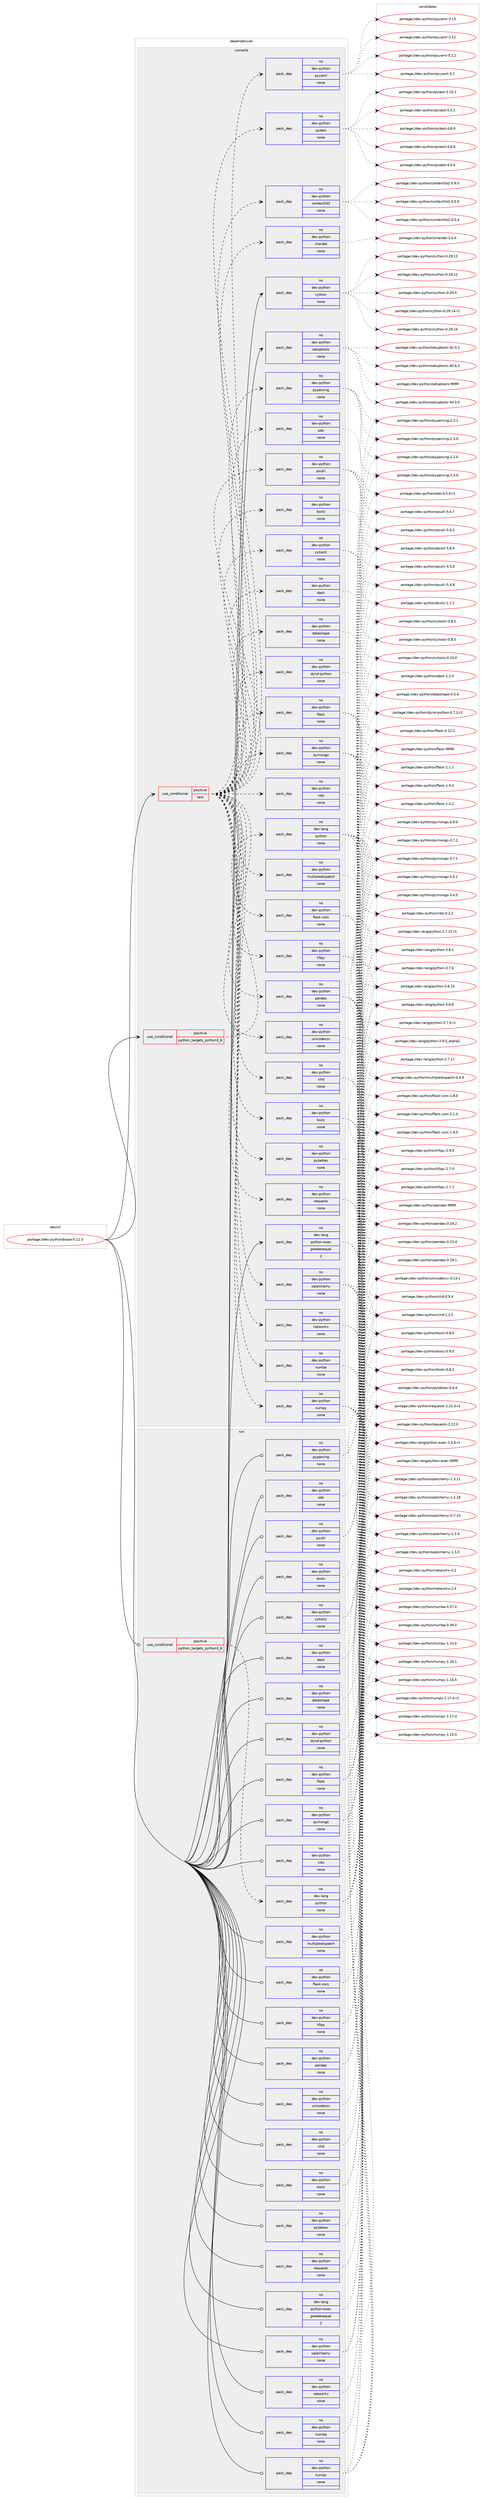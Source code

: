 digraph prolog {

# *************
# Graph options
# *************

newrank=true;
concentrate=true;
compound=true;
graph [rankdir=LR,fontname=Helvetica,fontsize=10,ranksep=1.5];#, ranksep=2.5, nodesep=0.2];
edge  [arrowhead=vee];
node  [fontname=Helvetica,fontsize=10];

# **********
# The ebuild
# **********

subgraph cluster_leftcol {
color=gray;
rank=same;
label=<<i>ebuild</i>>;
id [label="portage://dev-python/blaze-0.11.3", color=red, width=4, href="../dev-python/blaze-0.11.3.svg"];
}

# ****************
# The dependencies
# ****************

subgraph cluster_midcol {
color=gray;
label=<<i>dependencies</i>>;
subgraph cluster_compile {
fillcolor="#eeeeee";
style=filled;
label=<<i>compile</i>>;
subgraph cond118372 {
dependency469262 [label=<<TABLE BORDER="0" CELLBORDER="1" CELLSPACING="0" CELLPADDING="4"><TR><TD ROWSPAN="3" CELLPADDING="10">use_conditional</TD></TR><TR><TD>positive</TD></TR><TR><TD>python_targets_python3_6</TD></TR></TABLE>>, shape=none, color=red];
subgraph pack345878 {
dependency469263 [label=<<TABLE BORDER="0" CELLBORDER="1" CELLSPACING="0" CELLPADDING="4" WIDTH="220"><TR><TD ROWSPAN="6" CELLPADDING="30">pack_dep</TD></TR><TR><TD WIDTH="110">no</TD></TR><TR><TD>dev-lang</TD></TR><TR><TD>python</TD></TR><TR><TD>none</TD></TR><TR><TD></TD></TR></TABLE>>, shape=none, color=blue];
}
dependency469262:e -> dependency469263:w [weight=20,style="dashed",arrowhead="vee"];
}
id:e -> dependency469262:w [weight=20,style="solid",arrowhead="vee"];
subgraph cond118373 {
dependency469264 [label=<<TABLE BORDER="0" CELLBORDER="1" CELLSPACING="0" CELLPADDING="4"><TR><TD ROWSPAN="3" CELLPADDING="10">use_conditional</TD></TR><TR><TD>positive</TD></TR><TR><TD>test</TD></TR></TABLE>>, shape=none, color=red];
subgraph pack345879 {
dependency469265 [label=<<TABLE BORDER="0" CELLBORDER="1" CELLSPACING="0" CELLPADDING="4" WIDTH="220"><TR><TD ROWSPAN="6" CELLPADDING="30">pack_dep</TD></TR><TR><TD WIDTH="110">no</TD></TR><TR><TD>dev-python</TD></TR><TR><TD>bcolz</TD></TR><TR><TD>none</TD></TR><TR><TD></TD></TR></TABLE>>, shape=none, color=blue];
}
dependency469264:e -> dependency469265:w [weight=20,style="dashed",arrowhead="vee"];
subgraph pack345880 {
dependency469266 [label=<<TABLE BORDER="0" CELLBORDER="1" CELLSPACING="0" CELLPADDING="4" WIDTH="220"><TR><TD ROWSPAN="6" CELLPADDING="30">pack_dep</TD></TR><TR><TD WIDTH="110">no</TD></TR><TR><TD>dev-python</TD></TR><TR><TD>cytoolz</TD></TR><TR><TD>none</TD></TR><TR><TD></TD></TR></TABLE>>, shape=none, color=blue];
}
dependency469264:e -> dependency469266:w [weight=20,style="dashed",arrowhead="vee"];
subgraph pack345881 {
dependency469267 [label=<<TABLE BORDER="0" CELLBORDER="1" CELLSPACING="0" CELLPADDING="4" WIDTH="220"><TR><TD ROWSPAN="6" CELLPADDING="30">pack_dep</TD></TR><TR><TD WIDTH="110">no</TD></TR><TR><TD>dev-python</TD></TR><TR><TD>dask</TD></TR><TR><TD>none</TD></TR><TR><TD></TD></TR></TABLE>>, shape=none, color=blue];
}
dependency469264:e -> dependency469267:w [weight=20,style="dashed",arrowhead="vee"];
subgraph pack345882 {
dependency469268 [label=<<TABLE BORDER="0" CELLBORDER="1" CELLSPACING="0" CELLPADDING="4" WIDTH="220"><TR><TD ROWSPAN="6" CELLPADDING="30">pack_dep</TD></TR><TR><TD WIDTH="110">no</TD></TR><TR><TD>dev-python</TD></TR><TR><TD>datashape</TD></TR><TR><TD>none</TD></TR><TR><TD></TD></TR></TABLE>>, shape=none, color=blue];
}
dependency469264:e -> dependency469268:w [weight=20,style="dashed",arrowhead="vee"];
subgraph pack345883 {
dependency469269 [label=<<TABLE BORDER="0" CELLBORDER="1" CELLSPACING="0" CELLPADDING="4" WIDTH="220"><TR><TD ROWSPAN="6" CELLPADDING="30">pack_dep</TD></TR><TR><TD WIDTH="110">no</TD></TR><TR><TD>dev-python</TD></TR><TR><TD>dynd-python</TD></TR><TR><TD>none</TD></TR><TR><TD></TD></TR></TABLE>>, shape=none, color=blue];
}
dependency469264:e -> dependency469269:w [weight=20,style="dashed",arrowhead="vee"];
subgraph pack345884 {
dependency469270 [label=<<TABLE BORDER="0" CELLBORDER="1" CELLSPACING="0" CELLPADDING="4" WIDTH="220"><TR><TD ROWSPAN="6" CELLPADDING="30">pack_dep</TD></TR><TR><TD WIDTH="110">no</TD></TR><TR><TD>dev-python</TD></TR><TR><TD>flask</TD></TR><TR><TD>none</TD></TR><TR><TD></TD></TR></TABLE>>, shape=none, color=blue];
}
dependency469264:e -> dependency469270:w [weight=20,style="dashed",arrowhead="vee"];
subgraph pack345885 {
dependency469271 [label=<<TABLE BORDER="0" CELLBORDER="1" CELLSPACING="0" CELLPADDING="4" WIDTH="220"><TR><TD ROWSPAN="6" CELLPADDING="30">pack_dep</TD></TR><TR><TD WIDTH="110">no</TD></TR><TR><TD>dev-python</TD></TR><TR><TD>flask-cors</TD></TR><TR><TD>none</TD></TR><TR><TD></TD></TR></TABLE>>, shape=none, color=blue];
}
dependency469264:e -> dependency469271:w [weight=20,style="dashed",arrowhead="vee"];
subgraph pack345886 {
dependency469272 [label=<<TABLE BORDER="0" CELLBORDER="1" CELLSPACING="0" CELLPADDING="4" WIDTH="220"><TR><TD ROWSPAN="6" CELLPADDING="30">pack_dep</TD></TR><TR><TD WIDTH="110">no</TD></TR><TR><TD>dev-python</TD></TR><TR><TD>h5py</TD></TR><TR><TD>none</TD></TR><TR><TD></TD></TR></TABLE>>, shape=none, color=blue];
}
dependency469264:e -> dependency469272:w [weight=20,style="dashed",arrowhead="vee"];
subgraph pack345887 {
dependency469273 [label=<<TABLE BORDER="0" CELLBORDER="1" CELLSPACING="0" CELLPADDING="4" WIDTH="220"><TR><TD ROWSPAN="6" CELLPADDING="30">pack_dep</TD></TR><TR><TD WIDTH="110">no</TD></TR><TR><TD>dev-python</TD></TR><TR><TD>into</TD></TR><TR><TD>none</TD></TR><TR><TD></TD></TR></TABLE>>, shape=none, color=blue];
}
dependency469264:e -> dependency469273:w [weight=20,style="dashed",arrowhead="vee"];
subgraph pack345888 {
dependency469274 [label=<<TABLE BORDER="0" CELLBORDER="1" CELLSPACING="0" CELLPADDING="4" WIDTH="220"><TR><TD ROWSPAN="6" CELLPADDING="30">pack_dep</TD></TR><TR><TD WIDTH="110">no</TD></TR><TR><TD>dev-python</TD></TR><TR><TD>multipledispatch</TD></TR><TR><TD>none</TD></TR><TR><TD></TD></TR></TABLE>>, shape=none, color=blue];
}
dependency469264:e -> dependency469274:w [weight=20,style="dashed",arrowhead="vee"];
subgraph pack345889 {
dependency469275 [label=<<TABLE BORDER="0" CELLBORDER="1" CELLSPACING="0" CELLPADDING="4" WIDTH="220"><TR><TD ROWSPAN="6" CELLPADDING="30">pack_dep</TD></TR><TR><TD WIDTH="110">no</TD></TR><TR><TD>dev-python</TD></TR><TR><TD>networkx</TD></TR><TR><TD>none</TD></TR><TR><TD></TD></TR></TABLE>>, shape=none, color=blue];
}
dependency469264:e -> dependency469275:w [weight=20,style="dashed",arrowhead="vee"];
subgraph pack345890 {
dependency469276 [label=<<TABLE BORDER="0" CELLBORDER="1" CELLSPACING="0" CELLPADDING="4" WIDTH="220"><TR><TD ROWSPAN="6" CELLPADDING="30">pack_dep</TD></TR><TR><TD WIDTH="110">no</TD></TR><TR><TD>dev-python</TD></TR><TR><TD>numba</TD></TR><TR><TD>none</TD></TR><TR><TD></TD></TR></TABLE>>, shape=none, color=blue];
}
dependency469264:e -> dependency469276:w [weight=20,style="dashed",arrowhead="vee"];
subgraph pack345891 {
dependency469277 [label=<<TABLE BORDER="0" CELLBORDER="1" CELLSPACING="0" CELLPADDING="4" WIDTH="220"><TR><TD ROWSPAN="6" CELLPADDING="30">pack_dep</TD></TR><TR><TD WIDTH="110">no</TD></TR><TR><TD>dev-python</TD></TR><TR><TD>numpy</TD></TR><TR><TD>none</TD></TR><TR><TD></TD></TR></TABLE>>, shape=none, color=blue];
}
dependency469264:e -> dependency469277:w [weight=20,style="dashed",arrowhead="vee"];
subgraph pack345892 {
dependency469278 [label=<<TABLE BORDER="0" CELLBORDER="1" CELLSPACING="0" CELLPADDING="4" WIDTH="220"><TR><TD ROWSPAN="6" CELLPADDING="30">pack_dep</TD></TR><TR><TD WIDTH="110">no</TD></TR><TR><TD>dev-python</TD></TR><TR><TD>odo</TD></TR><TR><TD>none</TD></TR><TR><TD></TD></TR></TABLE>>, shape=none, color=blue];
}
dependency469264:e -> dependency469278:w [weight=20,style="dashed",arrowhead="vee"];
subgraph pack345893 {
dependency469279 [label=<<TABLE BORDER="0" CELLBORDER="1" CELLSPACING="0" CELLPADDING="4" WIDTH="220"><TR><TD ROWSPAN="6" CELLPADDING="30">pack_dep</TD></TR><TR><TD WIDTH="110">no</TD></TR><TR><TD>dev-python</TD></TR><TR><TD>pandas</TD></TR><TR><TD>none</TD></TR><TR><TD></TD></TR></TABLE>>, shape=none, color=blue];
}
dependency469264:e -> dependency469279:w [weight=20,style="dashed",arrowhead="vee"];
subgraph pack345894 {
dependency469280 [label=<<TABLE BORDER="0" CELLBORDER="1" CELLSPACING="0" CELLPADDING="4" WIDTH="220"><TR><TD ROWSPAN="6" CELLPADDING="30">pack_dep</TD></TR><TR><TD WIDTH="110">no</TD></TR><TR><TD>dev-python</TD></TR><TR><TD>psutil</TD></TR><TR><TD>none</TD></TR><TR><TD></TD></TR></TABLE>>, shape=none, color=blue];
}
dependency469264:e -> dependency469280:w [weight=20,style="dashed",arrowhead="vee"];
subgraph pack345895 {
dependency469281 [label=<<TABLE BORDER="0" CELLBORDER="1" CELLSPACING="0" CELLPADDING="4" WIDTH="220"><TR><TD ROWSPAN="6" CELLPADDING="30">pack_dep</TD></TR><TR><TD WIDTH="110">no</TD></TR><TR><TD>dev-python</TD></TR><TR><TD>pymongo</TD></TR><TR><TD>none</TD></TR><TR><TD></TD></TR></TABLE>>, shape=none, color=blue];
}
dependency469264:e -> dependency469281:w [weight=20,style="dashed",arrowhead="vee"];
subgraph pack345896 {
dependency469282 [label=<<TABLE BORDER="0" CELLBORDER="1" CELLSPACING="0" CELLPADDING="4" WIDTH="220"><TR><TD ROWSPAN="6" CELLPADDING="30">pack_dep</TD></TR><TR><TD WIDTH="110">no</TD></TR><TR><TD>dev-python</TD></TR><TR><TD>pyparsing</TD></TR><TR><TD>none</TD></TR><TR><TD></TD></TR></TABLE>>, shape=none, color=blue];
}
dependency469264:e -> dependency469282:w [weight=20,style="dashed",arrowhead="vee"];
subgraph pack345897 {
dependency469283 [label=<<TABLE BORDER="0" CELLBORDER="1" CELLSPACING="0" CELLPADDING="4" WIDTH="220"><TR><TD ROWSPAN="6" CELLPADDING="30">pack_dep</TD></TR><TR><TD WIDTH="110">no</TD></TR><TR><TD>dev-python</TD></TR><TR><TD>pytables</TD></TR><TR><TD>none</TD></TR><TR><TD></TD></TR></TABLE>>, shape=none, color=blue];
}
dependency469264:e -> dependency469283:w [weight=20,style="dashed",arrowhead="vee"];
subgraph pack345898 {
dependency469284 [label=<<TABLE BORDER="0" CELLBORDER="1" CELLSPACING="0" CELLPADDING="4" WIDTH="220"><TR><TD ROWSPAN="6" CELLPADDING="30">pack_dep</TD></TR><TR><TD WIDTH="110">no</TD></TR><TR><TD>dev-python</TD></TR><TR><TD>requests</TD></TR><TR><TD>none</TD></TR><TR><TD></TD></TR></TABLE>>, shape=none, color=blue];
}
dependency469264:e -> dependency469284:w [weight=20,style="dashed",arrowhead="vee"];
subgraph pack345899 {
dependency469285 [label=<<TABLE BORDER="0" CELLBORDER="1" CELLSPACING="0" CELLPADDING="4" WIDTH="220"><TR><TD ROWSPAN="6" CELLPADDING="30">pack_dep</TD></TR><TR><TD WIDTH="110">no</TD></TR><TR><TD>dev-python</TD></TR><TR><TD>sqlalchemy</TD></TR><TR><TD>none</TD></TR><TR><TD></TD></TR></TABLE>>, shape=none, color=blue];
}
dependency469264:e -> dependency469285:w [weight=20,style="dashed",arrowhead="vee"];
subgraph pack345900 {
dependency469286 [label=<<TABLE BORDER="0" CELLBORDER="1" CELLSPACING="0" CELLPADDING="4" WIDTH="220"><TR><TD ROWSPAN="6" CELLPADDING="30">pack_dep</TD></TR><TR><TD WIDTH="110">no</TD></TR><TR><TD>dev-python</TD></TR><TR><TD>toolz</TD></TR><TR><TD>none</TD></TR><TR><TD></TD></TR></TABLE>>, shape=none, color=blue];
}
dependency469264:e -> dependency469286:w [weight=20,style="dashed",arrowhead="vee"];
subgraph pack345901 {
dependency469287 [label=<<TABLE BORDER="0" CELLBORDER="1" CELLSPACING="0" CELLPADDING="4" WIDTH="220"><TR><TD ROWSPAN="6" CELLPADDING="30">pack_dep</TD></TR><TR><TD WIDTH="110">no</TD></TR><TR><TD>dev-python</TD></TR><TR><TD>unicodecsv</TD></TR><TR><TD>none</TD></TR><TR><TD></TD></TR></TABLE>>, shape=none, color=blue];
}
dependency469264:e -> dependency469287:w [weight=20,style="dashed",arrowhead="vee"];
subgraph pack345902 {
dependency469288 [label=<<TABLE BORDER="0" CELLBORDER="1" CELLSPACING="0" CELLPADDING="4" WIDTH="220"><TR><TD ROWSPAN="6" CELLPADDING="30">pack_dep</TD></TR><TR><TD WIDTH="110">no</TD></TR><TR><TD>dev-python</TD></TR><TR><TD>xlrd</TD></TR><TR><TD>none</TD></TR><TR><TD></TD></TR></TABLE>>, shape=none, color=blue];
}
dependency469264:e -> dependency469288:w [weight=20,style="dashed",arrowhead="vee"];
subgraph pack345903 {
dependency469289 [label=<<TABLE BORDER="0" CELLBORDER="1" CELLSPACING="0" CELLPADDING="4" WIDTH="220"><TR><TD ROWSPAN="6" CELLPADDING="30">pack_dep</TD></TR><TR><TD WIDTH="110">no</TD></TR><TR><TD>dev-python</TD></TR><TR><TD>chardet</TD></TR><TR><TD>none</TD></TR><TR><TD></TD></TR></TABLE>>, shape=none, color=blue];
}
dependency469264:e -> dependency469289:w [weight=20,style="dashed",arrowhead="vee"];
subgraph pack345904 {
dependency469290 [label=<<TABLE BORDER="0" CELLBORDER="1" CELLSPACING="0" CELLPADDING="4" WIDTH="220"><TR><TD ROWSPAN="6" CELLPADDING="30">pack_dep</TD></TR><TR><TD WIDTH="110">no</TD></TR><TR><TD>dev-python</TD></TR><TR><TD>contextlib2</TD></TR><TR><TD>none</TD></TR><TR><TD></TD></TR></TABLE>>, shape=none, color=blue];
}
dependency469264:e -> dependency469290:w [weight=20,style="dashed",arrowhead="vee"];
subgraph pack345905 {
dependency469291 [label=<<TABLE BORDER="0" CELLBORDER="1" CELLSPACING="0" CELLPADDING="4" WIDTH="220"><TR><TD ROWSPAN="6" CELLPADDING="30">pack_dep</TD></TR><TR><TD WIDTH="110">no</TD></TR><TR><TD>dev-python</TD></TR><TR><TD>pytest</TD></TR><TR><TD>none</TD></TR><TR><TD></TD></TR></TABLE>>, shape=none, color=blue];
}
dependency469264:e -> dependency469291:w [weight=20,style="dashed",arrowhead="vee"];
subgraph pack345906 {
dependency469292 [label=<<TABLE BORDER="0" CELLBORDER="1" CELLSPACING="0" CELLPADDING="4" WIDTH="220"><TR><TD ROWSPAN="6" CELLPADDING="30">pack_dep</TD></TR><TR><TD WIDTH="110">no</TD></TR><TR><TD>dev-python</TD></TR><TR><TD>pyyaml</TD></TR><TR><TD>none</TD></TR><TR><TD></TD></TR></TABLE>>, shape=none, color=blue];
}
dependency469264:e -> dependency469292:w [weight=20,style="dashed",arrowhead="vee"];
}
id:e -> dependency469264:w [weight=20,style="solid",arrowhead="vee"];
subgraph pack345907 {
dependency469293 [label=<<TABLE BORDER="0" CELLBORDER="1" CELLSPACING="0" CELLPADDING="4" WIDTH="220"><TR><TD ROWSPAN="6" CELLPADDING="30">pack_dep</TD></TR><TR><TD WIDTH="110">no</TD></TR><TR><TD>dev-lang</TD></TR><TR><TD>python-exec</TD></TR><TR><TD>greaterequal</TD></TR><TR><TD>2</TD></TR></TABLE>>, shape=none, color=blue];
}
id:e -> dependency469293:w [weight=20,style="solid",arrowhead="vee"];
subgraph pack345908 {
dependency469294 [label=<<TABLE BORDER="0" CELLBORDER="1" CELLSPACING="0" CELLPADDING="4" WIDTH="220"><TR><TD ROWSPAN="6" CELLPADDING="30">pack_dep</TD></TR><TR><TD WIDTH="110">no</TD></TR><TR><TD>dev-python</TD></TR><TR><TD>cython</TD></TR><TR><TD>none</TD></TR><TR><TD></TD></TR></TABLE>>, shape=none, color=blue];
}
id:e -> dependency469294:w [weight=20,style="solid",arrowhead="vee"];
subgraph pack345909 {
dependency469295 [label=<<TABLE BORDER="0" CELLBORDER="1" CELLSPACING="0" CELLPADDING="4" WIDTH="220"><TR><TD ROWSPAN="6" CELLPADDING="30">pack_dep</TD></TR><TR><TD WIDTH="110">no</TD></TR><TR><TD>dev-python</TD></TR><TR><TD>setuptools</TD></TR><TR><TD>none</TD></TR><TR><TD></TD></TR></TABLE>>, shape=none, color=blue];
}
id:e -> dependency469295:w [weight=20,style="solid",arrowhead="vee"];
}
subgraph cluster_compileandrun {
fillcolor="#eeeeee";
style=filled;
label=<<i>compile and run</i>>;
}
subgraph cluster_run {
fillcolor="#eeeeee";
style=filled;
label=<<i>run</i>>;
subgraph cond118374 {
dependency469296 [label=<<TABLE BORDER="0" CELLBORDER="1" CELLSPACING="0" CELLPADDING="4"><TR><TD ROWSPAN="3" CELLPADDING="10">use_conditional</TD></TR><TR><TD>positive</TD></TR><TR><TD>python_targets_python3_6</TD></TR></TABLE>>, shape=none, color=red];
subgraph pack345910 {
dependency469297 [label=<<TABLE BORDER="0" CELLBORDER="1" CELLSPACING="0" CELLPADDING="4" WIDTH="220"><TR><TD ROWSPAN="6" CELLPADDING="30">pack_dep</TD></TR><TR><TD WIDTH="110">no</TD></TR><TR><TD>dev-lang</TD></TR><TR><TD>python</TD></TR><TR><TD>none</TD></TR><TR><TD></TD></TR></TABLE>>, shape=none, color=blue];
}
dependency469296:e -> dependency469297:w [weight=20,style="dashed",arrowhead="vee"];
}
id:e -> dependency469296:w [weight=20,style="solid",arrowhead="odot"];
subgraph pack345911 {
dependency469298 [label=<<TABLE BORDER="0" CELLBORDER="1" CELLSPACING="0" CELLPADDING="4" WIDTH="220"><TR><TD ROWSPAN="6" CELLPADDING="30">pack_dep</TD></TR><TR><TD WIDTH="110">no</TD></TR><TR><TD>dev-lang</TD></TR><TR><TD>python-exec</TD></TR><TR><TD>greaterequal</TD></TR><TR><TD>2</TD></TR></TABLE>>, shape=none, color=blue];
}
id:e -> dependency469298:w [weight=20,style="solid",arrowhead="odot"];
subgraph pack345912 {
dependency469299 [label=<<TABLE BORDER="0" CELLBORDER="1" CELLSPACING="0" CELLPADDING="4" WIDTH="220"><TR><TD ROWSPAN="6" CELLPADDING="30">pack_dep</TD></TR><TR><TD WIDTH="110">no</TD></TR><TR><TD>dev-python</TD></TR><TR><TD>bcolz</TD></TR><TR><TD>none</TD></TR><TR><TD></TD></TR></TABLE>>, shape=none, color=blue];
}
id:e -> dependency469299:w [weight=20,style="solid",arrowhead="odot"];
subgraph pack345913 {
dependency469300 [label=<<TABLE BORDER="0" CELLBORDER="1" CELLSPACING="0" CELLPADDING="4" WIDTH="220"><TR><TD ROWSPAN="6" CELLPADDING="30">pack_dep</TD></TR><TR><TD WIDTH="110">no</TD></TR><TR><TD>dev-python</TD></TR><TR><TD>cytoolz</TD></TR><TR><TD>none</TD></TR><TR><TD></TD></TR></TABLE>>, shape=none, color=blue];
}
id:e -> dependency469300:w [weight=20,style="solid",arrowhead="odot"];
subgraph pack345914 {
dependency469301 [label=<<TABLE BORDER="0" CELLBORDER="1" CELLSPACING="0" CELLPADDING="4" WIDTH="220"><TR><TD ROWSPAN="6" CELLPADDING="30">pack_dep</TD></TR><TR><TD WIDTH="110">no</TD></TR><TR><TD>dev-python</TD></TR><TR><TD>dask</TD></TR><TR><TD>none</TD></TR><TR><TD></TD></TR></TABLE>>, shape=none, color=blue];
}
id:e -> dependency469301:w [weight=20,style="solid",arrowhead="odot"];
subgraph pack345915 {
dependency469302 [label=<<TABLE BORDER="0" CELLBORDER="1" CELLSPACING="0" CELLPADDING="4" WIDTH="220"><TR><TD ROWSPAN="6" CELLPADDING="30">pack_dep</TD></TR><TR><TD WIDTH="110">no</TD></TR><TR><TD>dev-python</TD></TR><TR><TD>datashape</TD></TR><TR><TD>none</TD></TR><TR><TD></TD></TR></TABLE>>, shape=none, color=blue];
}
id:e -> dependency469302:w [weight=20,style="solid",arrowhead="odot"];
subgraph pack345916 {
dependency469303 [label=<<TABLE BORDER="0" CELLBORDER="1" CELLSPACING="0" CELLPADDING="4" WIDTH="220"><TR><TD ROWSPAN="6" CELLPADDING="30">pack_dep</TD></TR><TR><TD WIDTH="110">no</TD></TR><TR><TD>dev-python</TD></TR><TR><TD>dynd-python</TD></TR><TR><TD>none</TD></TR><TR><TD></TD></TR></TABLE>>, shape=none, color=blue];
}
id:e -> dependency469303:w [weight=20,style="solid",arrowhead="odot"];
subgraph pack345917 {
dependency469304 [label=<<TABLE BORDER="0" CELLBORDER="1" CELLSPACING="0" CELLPADDING="4" WIDTH="220"><TR><TD ROWSPAN="6" CELLPADDING="30">pack_dep</TD></TR><TR><TD WIDTH="110">no</TD></TR><TR><TD>dev-python</TD></TR><TR><TD>flask</TD></TR><TR><TD>none</TD></TR><TR><TD></TD></TR></TABLE>>, shape=none, color=blue];
}
id:e -> dependency469304:w [weight=20,style="solid",arrowhead="odot"];
subgraph pack345918 {
dependency469305 [label=<<TABLE BORDER="0" CELLBORDER="1" CELLSPACING="0" CELLPADDING="4" WIDTH="220"><TR><TD ROWSPAN="6" CELLPADDING="30">pack_dep</TD></TR><TR><TD WIDTH="110">no</TD></TR><TR><TD>dev-python</TD></TR><TR><TD>flask-cors</TD></TR><TR><TD>none</TD></TR><TR><TD></TD></TR></TABLE>>, shape=none, color=blue];
}
id:e -> dependency469305:w [weight=20,style="solid",arrowhead="odot"];
subgraph pack345919 {
dependency469306 [label=<<TABLE BORDER="0" CELLBORDER="1" CELLSPACING="0" CELLPADDING="4" WIDTH="220"><TR><TD ROWSPAN="6" CELLPADDING="30">pack_dep</TD></TR><TR><TD WIDTH="110">no</TD></TR><TR><TD>dev-python</TD></TR><TR><TD>h5py</TD></TR><TR><TD>none</TD></TR><TR><TD></TD></TR></TABLE>>, shape=none, color=blue];
}
id:e -> dependency469306:w [weight=20,style="solid",arrowhead="odot"];
subgraph pack345920 {
dependency469307 [label=<<TABLE BORDER="0" CELLBORDER="1" CELLSPACING="0" CELLPADDING="4" WIDTH="220"><TR><TD ROWSPAN="6" CELLPADDING="30">pack_dep</TD></TR><TR><TD WIDTH="110">no</TD></TR><TR><TD>dev-python</TD></TR><TR><TD>into</TD></TR><TR><TD>none</TD></TR><TR><TD></TD></TR></TABLE>>, shape=none, color=blue];
}
id:e -> dependency469307:w [weight=20,style="solid",arrowhead="odot"];
subgraph pack345921 {
dependency469308 [label=<<TABLE BORDER="0" CELLBORDER="1" CELLSPACING="0" CELLPADDING="4" WIDTH="220"><TR><TD ROWSPAN="6" CELLPADDING="30">pack_dep</TD></TR><TR><TD WIDTH="110">no</TD></TR><TR><TD>dev-python</TD></TR><TR><TD>multipledispatch</TD></TR><TR><TD>none</TD></TR><TR><TD></TD></TR></TABLE>>, shape=none, color=blue];
}
id:e -> dependency469308:w [weight=20,style="solid",arrowhead="odot"];
subgraph pack345922 {
dependency469309 [label=<<TABLE BORDER="0" CELLBORDER="1" CELLSPACING="0" CELLPADDING="4" WIDTH="220"><TR><TD ROWSPAN="6" CELLPADDING="30">pack_dep</TD></TR><TR><TD WIDTH="110">no</TD></TR><TR><TD>dev-python</TD></TR><TR><TD>networkx</TD></TR><TR><TD>none</TD></TR><TR><TD></TD></TR></TABLE>>, shape=none, color=blue];
}
id:e -> dependency469309:w [weight=20,style="solid",arrowhead="odot"];
subgraph pack345923 {
dependency469310 [label=<<TABLE BORDER="0" CELLBORDER="1" CELLSPACING="0" CELLPADDING="4" WIDTH="220"><TR><TD ROWSPAN="6" CELLPADDING="30">pack_dep</TD></TR><TR><TD WIDTH="110">no</TD></TR><TR><TD>dev-python</TD></TR><TR><TD>numba</TD></TR><TR><TD>none</TD></TR><TR><TD></TD></TR></TABLE>>, shape=none, color=blue];
}
id:e -> dependency469310:w [weight=20,style="solid",arrowhead="odot"];
subgraph pack345924 {
dependency469311 [label=<<TABLE BORDER="0" CELLBORDER="1" CELLSPACING="0" CELLPADDING="4" WIDTH="220"><TR><TD ROWSPAN="6" CELLPADDING="30">pack_dep</TD></TR><TR><TD WIDTH="110">no</TD></TR><TR><TD>dev-python</TD></TR><TR><TD>numpy</TD></TR><TR><TD>none</TD></TR><TR><TD></TD></TR></TABLE>>, shape=none, color=blue];
}
id:e -> dependency469311:w [weight=20,style="solid",arrowhead="odot"];
subgraph pack345925 {
dependency469312 [label=<<TABLE BORDER="0" CELLBORDER="1" CELLSPACING="0" CELLPADDING="4" WIDTH="220"><TR><TD ROWSPAN="6" CELLPADDING="30">pack_dep</TD></TR><TR><TD WIDTH="110">no</TD></TR><TR><TD>dev-python</TD></TR><TR><TD>odo</TD></TR><TR><TD>none</TD></TR><TR><TD></TD></TR></TABLE>>, shape=none, color=blue];
}
id:e -> dependency469312:w [weight=20,style="solid",arrowhead="odot"];
subgraph pack345926 {
dependency469313 [label=<<TABLE BORDER="0" CELLBORDER="1" CELLSPACING="0" CELLPADDING="4" WIDTH="220"><TR><TD ROWSPAN="6" CELLPADDING="30">pack_dep</TD></TR><TR><TD WIDTH="110">no</TD></TR><TR><TD>dev-python</TD></TR><TR><TD>pandas</TD></TR><TR><TD>none</TD></TR><TR><TD></TD></TR></TABLE>>, shape=none, color=blue];
}
id:e -> dependency469313:w [weight=20,style="solid",arrowhead="odot"];
subgraph pack345927 {
dependency469314 [label=<<TABLE BORDER="0" CELLBORDER="1" CELLSPACING="0" CELLPADDING="4" WIDTH="220"><TR><TD ROWSPAN="6" CELLPADDING="30">pack_dep</TD></TR><TR><TD WIDTH="110">no</TD></TR><TR><TD>dev-python</TD></TR><TR><TD>psutil</TD></TR><TR><TD>none</TD></TR><TR><TD></TD></TR></TABLE>>, shape=none, color=blue];
}
id:e -> dependency469314:w [weight=20,style="solid",arrowhead="odot"];
subgraph pack345928 {
dependency469315 [label=<<TABLE BORDER="0" CELLBORDER="1" CELLSPACING="0" CELLPADDING="4" WIDTH="220"><TR><TD ROWSPAN="6" CELLPADDING="30">pack_dep</TD></TR><TR><TD WIDTH="110">no</TD></TR><TR><TD>dev-python</TD></TR><TR><TD>pymongo</TD></TR><TR><TD>none</TD></TR><TR><TD></TD></TR></TABLE>>, shape=none, color=blue];
}
id:e -> dependency469315:w [weight=20,style="solid",arrowhead="odot"];
subgraph pack345929 {
dependency469316 [label=<<TABLE BORDER="0" CELLBORDER="1" CELLSPACING="0" CELLPADDING="4" WIDTH="220"><TR><TD ROWSPAN="6" CELLPADDING="30">pack_dep</TD></TR><TR><TD WIDTH="110">no</TD></TR><TR><TD>dev-python</TD></TR><TR><TD>pyparsing</TD></TR><TR><TD>none</TD></TR><TR><TD></TD></TR></TABLE>>, shape=none, color=blue];
}
id:e -> dependency469316:w [weight=20,style="solid",arrowhead="odot"];
subgraph pack345930 {
dependency469317 [label=<<TABLE BORDER="0" CELLBORDER="1" CELLSPACING="0" CELLPADDING="4" WIDTH="220"><TR><TD ROWSPAN="6" CELLPADDING="30">pack_dep</TD></TR><TR><TD WIDTH="110">no</TD></TR><TR><TD>dev-python</TD></TR><TR><TD>pytables</TD></TR><TR><TD>none</TD></TR><TR><TD></TD></TR></TABLE>>, shape=none, color=blue];
}
id:e -> dependency469317:w [weight=20,style="solid",arrowhead="odot"];
subgraph pack345931 {
dependency469318 [label=<<TABLE BORDER="0" CELLBORDER="1" CELLSPACING="0" CELLPADDING="4" WIDTH="220"><TR><TD ROWSPAN="6" CELLPADDING="30">pack_dep</TD></TR><TR><TD WIDTH="110">no</TD></TR><TR><TD>dev-python</TD></TR><TR><TD>requests</TD></TR><TR><TD>none</TD></TR><TR><TD></TD></TR></TABLE>>, shape=none, color=blue];
}
id:e -> dependency469318:w [weight=20,style="solid",arrowhead="odot"];
subgraph pack345932 {
dependency469319 [label=<<TABLE BORDER="0" CELLBORDER="1" CELLSPACING="0" CELLPADDING="4" WIDTH="220"><TR><TD ROWSPAN="6" CELLPADDING="30">pack_dep</TD></TR><TR><TD WIDTH="110">no</TD></TR><TR><TD>dev-python</TD></TR><TR><TD>sqlalchemy</TD></TR><TR><TD>none</TD></TR><TR><TD></TD></TR></TABLE>>, shape=none, color=blue];
}
id:e -> dependency469319:w [weight=20,style="solid",arrowhead="odot"];
subgraph pack345933 {
dependency469320 [label=<<TABLE BORDER="0" CELLBORDER="1" CELLSPACING="0" CELLPADDING="4" WIDTH="220"><TR><TD ROWSPAN="6" CELLPADDING="30">pack_dep</TD></TR><TR><TD WIDTH="110">no</TD></TR><TR><TD>dev-python</TD></TR><TR><TD>toolz</TD></TR><TR><TD>none</TD></TR><TR><TD></TD></TR></TABLE>>, shape=none, color=blue];
}
id:e -> dependency469320:w [weight=20,style="solid",arrowhead="odot"];
subgraph pack345934 {
dependency469321 [label=<<TABLE BORDER="0" CELLBORDER="1" CELLSPACING="0" CELLPADDING="4" WIDTH="220"><TR><TD ROWSPAN="6" CELLPADDING="30">pack_dep</TD></TR><TR><TD WIDTH="110">no</TD></TR><TR><TD>dev-python</TD></TR><TR><TD>unicodecsv</TD></TR><TR><TD>none</TD></TR><TR><TD></TD></TR></TABLE>>, shape=none, color=blue];
}
id:e -> dependency469321:w [weight=20,style="solid",arrowhead="odot"];
subgraph pack345935 {
dependency469322 [label=<<TABLE BORDER="0" CELLBORDER="1" CELLSPACING="0" CELLPADDING="4" WIDTH="220"><TR><TD ROWSPAN="6" CELLPADDING="30">pack_dep</TD></TR><TR><TD WIDTH="110">no</TD></TR><TR><TD>dev-python</TD></TR><TR><TD>xlrd</TD></TR><TR><TD>none</TD></TR><TR><TD></TD></TR></TABLE>>, shape=none, color=blue];
}
id:e -> dependency469322:w [weight=20,style="solid",arrowhead="odot"];
}
}

# **************
# The candidates
# **************

subgraph cluster_choices {
rank=same;
color=gray;
label=<<i>candidates</i>>;

subgraph choice345878 {
color=black;
nodesep=1;
choice10010111845108971101034711212111610411111045514657464895971081121049750 [label="portage://dev-lang/python-3.9.0_alpha2", color=red, width=4,href="../dev-lang/python-3.9.0_alpha2.svg"];
choice100101118451089711010347112121116104111110455146564649 [label="portage://dev-lang/python-3.8.1", color=red, width=4,href="../dev-lang/python-3.8.1.svg"];
choice100101118451089711010347112121116104111110455146554654 [label="portage://dev-lang/python-3.7.6", color=red, width=4,href="../dev-lang/python-3.7.6.svg"];
choice1001011184510897110103471121211161041111104551465546534511449 [label="portage://dev-lang/python-3.7.5-r1", color=red, width=4,href="../dev-lang/python-3.7.5-r1.svg"];
choice100101118451089711010347112121116104111110455146544657 [label="portage://dev-lang/python-3.6.9", color=red, width=4,href="../dev-lang/python-3.6.9.svg"];
choice10010111845108971101034711212111610411111045514654464948 [label="portage://dev-lang/python-3.6.10", color=red, width=4,href="../dev-lang/python-3.6.10.svg"];
choice100101118451089711010347112121116104111110455046554649554511449 [label="portage://dev-lang/python-2.7.17-r1", color=red, width=4,href="../dev-lang/python-2.7.17-r1.svg"];
choice10010111845108971101034711212111610411111045504655464955 [label="portage://dev-lang/python-2.7.17", color=red, width=4,href="../dev-lang/python-2.7.17.svg"];
dependency469263:e -> choice10010111845108971101034711212111610411111045514657464895971081121049750:w [style=dotted,weight="100"];
dependency469263:e -> choice100101118451089711010347112121116104111110455146564649:w [style=dotted,weight="100"];
dependency469263:e -> choice100101118451089711010347112121116104111110455146554654:w [style=dotted,weight="100"];
dependency469263:e -> choice1001011184510897110103471121211161041111104551465546534511449:w [style=dotted,weight="100"];
dependency469263:e -> choice100101118451089711010347112121116104111110455146544657:w [style=dotted,weight="100"];
dependency469263:e -> choice10010111845108971101034711212111610411111045514654464948:w [style=dotted,weight="100"];
dependency469263:e -> choice100101118451089711010347112121116104111110455046554649554511449:w [style=dotted,weight="100"];
dependency469263:e -> choice10010111845108971101034711212111610411111045504655464955:w [style=dotted,weight="100"];
}
subgraph choice345879 {
color=black;
nodesep=1;
choice10010111845112121116104111110479899111108122454946494650 [label="portage://dev-python/bcolz-1.1.2", color=red, width=4,href="../dev-python/bcolz-1.1.2.svg"];
dependency469265:e -> choice10010111845112121116104111110479899111108122454946494650:w [style=dotted,weight="100"];
}
subgraph choice345880 {
color=black;
nodesep=1;
choice100101118451121211161041111104799121116111111108122454846564650 [label="portage://dev-python/cytoolz-0.8.2", color=red, width=4,href="../dev-python/cytoolz-0.8.2.svg"];
choice100101118451121211161041111104799121116111111108122454846564648 [label="portage://dev-python/cytoolz-0.8.0", color=red, width=4,href="../dev-python/cytoolz-0.8.0.svg"];
choice10010111845112121116104111110479912111611111110812245484649484648 [label="portage://dev-python/cytoolz-0.10.0", color=red, width=4,href="../dev-python/cytoolz-0.10.0.svg"];
dependency469266:e -> choice100101118451121211161041111104799121116111111108122454846564650:w [style=dotted,weight="100"];
dependency469266:e -> choice100101118451121211161041111104799121116111111108122454846564648:w [style=dotted,weight="100"];
dependency469266:e -> choice10010111845112121116104111110479912111611111110812245484649484648:w [style=dotted,weight="100"];
}
subgraph choice345881 {
color=black;
nodesep=1;
choice100101118451121211161041111104710097115107454946504648 [label="portage://dev-python/dask-1.2.0", color=red, width=4,href="../dev-python/dask-1.2.0.svg"];
dependency469267:e -> choice100101118451121211161041111104710097115107454946504648:w [style=dotted,weight="100"];
}
subgraph choice345882 {
color=black;
nodesep=1;
choice1001011184511212111610411111047100971169711510497112101454846534652 [label="portage://dev-python/datashape-0.5.4", color=red, width=4,href="../dev-python/datashape-0.5.4.svg"];
dependency469268:e -> choice1001011184511212111610411111047100971169711510497112101454846534652:w [style=dotted,weight="100"];
}
subgraph choice345883 {
color=black;
nodesep=1;
choice1001011184511212111610411111047100121110100451121211161041111104548465546504511449 [label="portage://dev-python/dynd-python-0.7.2-r1", color=red, width=4,href="../dev-python/dynd-python-0.7.2-r1.svg"];
dependency469269:e -> choice1001011184511212111610411111047100121110100451121211161041111104548465546504511449:w [style=dotted,weight="100"];
}
subgraph choice345884 {
color=black;
nodesep=1;
choice1001011184511212111610411111047102108971151074557575757 [label="portage://dev-python/flask-9999", color=red, width=4,href="../dev-python/flask-9999.svg"];
choice100101118451121211161041111104710210897115107454946494649 [label="portage://dev-python/flask-1.1.1", color=red, width=4,href="../dev-python/flask-1.1.1.svg"];
choice100101118451121211161041111104710210897115107454946484652 [label="portage://dev-python/flask-1.0.4", color=red, width=4,href="../dev-python/flask-1.0.4.svg"];
choice100101118451121211161041111104710210897115107454946484650 [label="portage://dev-python/flask-1.0.2", color=red, width=4,href="../dev-python/flask-1.0.2.svg"];
choice10010111845112121116104111110471021089711510745484649504650 [label="portage://dev-python/flask-0.12.2", color=red, width=4,href="../dev-python/flask-0.12.2.svg"];
dependency469270:e -> choice1001011184511212111610411111047102108971151074557575757:w [style=dotted,weight="100"];
dependency469270:e -> choice100101118451121211161041111104710210897115107454946494649:w [style=dotted,weight="100"];
dependency469270:e -> choice100101118451121211161041111104710210897115107454946484652:w [style=dotted,weight="100"];
dependency469270:e -> choice100101118451121211161041111104710210897115107454946484650:w [style=dotted,weight="100"];
dependency469270:e -> choice10010111845112121116104111110471021089711510745484649504650:w [style=dotted,weight="100"];
}
subgraph choice345885 {
color=black;
nodesep=1;
choice1001011184511212111610411111047102108971151074599111114115455046494648 [label="portage://dev-python/flask-cors-2.1.0", color=red, width=4,href="../dev-python/flask-cors-2.1.0.svg"];
choice1001011184511212111610411111047102108971151074599111114115454946574648 [label="portage://dev-python/flask-cors-1.9.0", color=red, width=4,href="../dev-python/flask-cors-1.9.0.svg"];
choice1001011184511212111610411111047102108971151074599111114115454946564648 [label="portage://dev-python/flask-cors-1.8.0", color=red, width=4,href="../dev-python/flask-cors-1.8.0.svg"];
dependency469271:e -> choice1001011184511212111610411111047102108971151074599111114115455046494648:w [style=dotted,weight="100"];
dependency469271:e -> choice1001011184511212111610411111047102108971151074599111114115454946574648:w [style=dotted,weight="100"];
dependency469271:e -> choice1001011184511212111610411111047102108971151074599111114115454946564648:w [style=dotted,weight="100"];
}
subgraph choice345886 {
color=black;
nodesep=1;
choice100101118451121211161041111104710453112121455046574648 [label="portage://dev-python/h5py-2.9.0", color=red, width=4,href="../dev-python/h5py-2.9.0.svg"];
choice100101118451121211161041111104710453112121455046554649 [label="portage://dev-python/h5py-2.7.1", color=red, width=4,href="../dev-python/h5py-2.7.1.svg"];
choice100101118451121211161041111104710453112121455046554648 [label="portage://dev-python/h5py-2.7.0", color=red, width=4,href="../dev-python/h5py-2.7.0.svg"];
dependency469272:e -> choice100101118451121211161041111104710453112121455046574648:w [style=dotted,weight="100"];
dependency469272:e -> choice100101118451121211161041111104710453112121455046554649:w [style=dotted,weight="100"];
dependency469272:e -> choice100101118451121211161041111104710453112121455046554648:w [style=dotted,weight="100"];
}
subgraph choice345887 {
color=black;
nodesep=1;
choice1001011184511212111610411111047105110116111454846504650 [label="portage://dev-python/into-0.2.2", color=red, width=4,href="../dev-python/into-0.2.2.svg"];
dependency469273:e -> choice1001011184511212111610411111047105110116111454846504650:w [style=dotted,weight="100"];
}
subgraph choice345888 {
color=black;
nodesep=1;
choice10010111845112121116104111110471091171081161051121081011001051151129711699104454846524657 [label="portage://dev-python/multipledispatch-0.4.9", color=red, width=4,href="../dev-python/multipledispatch-0.4.9.svg"];
dependency469274:e -> choice10010111845112121116104111110471091171081161051121081011001051151129711699104454846524657:w [style=dotted,weight="100"];
}
subgraph choice345889 {
color=black;
nodesep=1;
choice100101118451121211161041111104711010111611911111410712045504652 [label="portage://dev-python/networkx-2.4", color=red, width=4,href="../dev-python/networkx-2.4.svg"];
choice100101118451121211161041111104711010111611911111410712045504650 [label="portage://dev-python/networkx-2.2", color=red, width=4,href="../dev-python/networkx-2.2.svg"];
dependency469275:e -> choice100101118451121211161041111104711010111611911111410712045504652:w [style=dotted,weight="100"];
dependency469275:e -> choice100101118451121211161041111104711010111611911111410712045504650:w [style=dotted,weight="100"];
}
subgraph choice345890 {
color=black;
nodesep=1;
choice1001011184511212111610411111047110117109989745484651574648 [label="portage://dev-python/numba-0.39.0", color=red, width=4,href="../dev-python/numba-0.39.0.svg"];
choice1001011184511212111610411111047110117109989745484651554648 [label="portage://dev-python/numba-0.37.0", color=red, width=4,href="../dev-python/numba-0.37.0.svg"];
dependency469276:e -> choice1001011184511212111610411111047110117109989745484651574648:w [style=dotted,weight="100"];
dependency469276:e -> choice1001011184511212111610411111047110117109989745484651554648:w [style=dotted,weight="100"];
}
subgraph choice345891 {
color=black;
nodesep=1;
choice1001011184511212111610411111047110117109112121454946495546524511449 [label="portage://dev-python/numpy-1.17.4-r1", color=red, width=4,href="../dev-python/numpy-1.17.4-r1.svg"];
choice100101118451121211161041111104711011710911212145494649554652 [label="portage://dev-python/numpy-1.17.4", color=red, width=4,href="../dev-python/numpy-1.17.4.svg"];
choice100101118451121211161041111104711011710911212145494649544653 [label="portage://dev-python/numpy-1.16.5", color=red, width=4,href="../dev-python/numpy-1.16.5.svg"];
choice100101118451121211161041111104711011710911212145494649544649 [label="portage://dev-python/numpy-1.16.1", color=red, width=4,href="../dev-python/numpy-1.16.1.svg"];
choice100101118451121211161041111104711011710911212145494649534652 [label="portage://dev-python/numpy-1.15.4", color=red, width=4,href="../dev-python/numpy-1.15.4.svg"];
choice100101118451121211161041111104711011710911212145494649524653 [label="portage://dev-python/numpy-1.14.5", color=red, width=4,href="../dev-python/numpy-1.14.5.svg"];
dependency469277:e -> choice1001011184511212111610411111047110117109112121454946495546524511449:w [style=dotted,weight="100"];
dependency469277:e -> choice100101118451121211161041111104711011710911212145494649554652:w [style=dotted,weight="100"];
dependency469277:e -> choice100101118451121211161041111104711011710911212145494649544653:w [style=dotted,weight="100"];
dependency469277:e -> choice100101118451121211161041111104711011710911212145494649544649:w [style=dotted,weight="100"];
dependency469277:e -> choice100101118451121211161041111104711011710911212145494649534652:w [style=dotted,weight="100"];
dependency469277:e -> choice100101118451121211161041111104711011710911212145494649524653:w [style=dotted,weight="100"];
}
subgraph choice345892 {
color=black;
nodesep=1;
choice10010111845112121116104111110471111001114548465346484511449 [label="portage://dev-python/odo-0.5.0-r1", color=red, width=4,href="../dev-python/odo-0.5.0-r1.svg"];
dependency469278:e -> choice10010111845112121116104111110471111001114548465346484511449:w [style=dotted,weight="100"];
}
subgraph choice345893 {
color=black;
nodesep=1;
choice100101118451121211161041111104711297110100971154557575757 [label="portage://dev-python/pandas-9999", color=red, width=4,href="../dev-python/pandas-9999.svg"];
choice1001011184511212111610411111047112971101009711545484650524650 [label="portage://dev-python/pandas-0.24.2", color=red, width=4,href="../dev-python/pandas-0.24.2.svg"];
choice1001011184511212111610411111047112971101009711545484650514652 [label="portage://dev-python/pandas-0.23.4", color=red, width=4,href="../dev-python/pandas-0.23.4.svg"];
choice1001011184511212111610411111047112971101009711545484649574649 [label="portage://dev-python/pandas-0.19.1", color=red, width=4,href="../dev-python/pandas-0.19.1.svg"];
dependency469279:e -> choice100101118451121211161041111104711297110100971154557575757:w [style=dotted,weight="100"];
dependency469279:e -> choice1001011184511212111610411111047112971101009711545484650524650:w [style=dotted,weight="100"];
dependency469279:e -> choice1001011184511212111610411111047112971101009711545484650514652:w [style=dotted,weight="100"];
dependency469279:e -> choice1001011184511212111610411111047112971101009711545484649574649:w [style=dotted,weight="100"];
}
subgraph choice345894 {
color=black;
nodesep=1;
choice1001011184511212111610411111047112115117116105108455346544655 [label="portage://dev-python/psutil-5.6.7", color=red, width=4,href="../dev-python/psutil-5.6.7.svg"];
choice1001011184511212111610411111047112115117116105108455346544653 [label="portage://dev-python/psutil-5.6.5", color=red, width=4,href="../dev-python/psutil-5.6.5.svg"];
choice1001011184511212111610411111047112115117116105108455346544648 [label="portage://dev-python/psutil-5.6.0", color=red, width=4,href="../dev-python/psutil-5.6.0.svg"];
choice1001011184511212111610411111047112115117116105108455346534648 [label="portage://dev-python/psutil-5.5.0", color=red, width=4,href="../dev-python/psutil-5.5.0.svg"];
choice1001011184511212111610411111047112115117116105108455346524656 [label="portage://dev-python/psutil-5.4.8", color=red, width=4,href="../dev-python/psutil-5.4.8.svg"];
dependency469280:e -> choice1001011184511212111610411111047112115117116105108455346544655:w [style=dotted,weight="100"];
dependency469280:e -> choice1001011184511212111610411111047112115117116105108455346544653:w [style=dotted,weight="100"];
dependency469280:e -> choice1001011184511212111610411111047112115117116105108455346544648:w [style=dotted,weight="100"];
dependency469280:e -> choice1001011184511212111610411111047112115117116105108455346534648:w [style=dotted,weight="100"];
dependency469280:e -> choice1001011184511212111610411111047112115117116105108455346524656:w [style=dotted,weight="100"];
}
subgraph choice345895 {
color=black;
nodesep=1;
choice1001011184511212111610411111047112121109111110103111455146574648 [label="portage://dev-python/pymongo-3.9.0", color=red, width=4,href="../dev-python/pymongo-3.9.0.svg"];
choice1001011184511212111610411111047112121109111110103111455146554650 [label="portage://dev-python/pymongo-3.7.2", color=red, width=4,href="../dev-python/pymongo-3.7.2.svg"];
choice1001011184511212111610411111047112121109111110103111455146554649 [label="portage://dev-python/pymongo-3.7.1", color=red, width=4,href="../dev-python/pymongo-3.7.1.svg"];
choice1001011184511212111610411111047112121109111110103111455146534649 [label="portage://dev-python/pymongo-3.5.1", color=red, width=4,href="../dev-python/pymongo-3.5.1.svg"];
choice1001011184511212111610411111047112121109111110103111455146524648 [label="portage://dev-python/pymongo-3.4.0", color=red, width=4,href="../dev-python/pymongo-3.4.0.svg"];
dependency469281:e -> choice1001011184511212111610411111047112121109111110103111455146574648:w [style=dotted,weight="100"];
dependency469281:e -> choice1001011184511212111610411111047112121109111110103111455146554650:w [style=dotted,weight="100"];
dependency469281:e -> choice1001011184511212111610411111047112121109111110103111455146554649:w [style=dotted,weight="100"];
dependency469281:e -> choice1001011184511212111610411111047112121109111110103111455146534649:w [style=dotted,weight="100"];
dependency469281:e -> choice1001011184511212111610411111047112121109111110103111455146524648:w [style=dotted,weight="100"];
}
subgraph choice345896 {
color=black;
nodesep=1;
choice100101118451121211161041111104711212111297114115105110103455046524648 [label="portage://dev-python/pyparsing-2.4.0", color=red, width=4,href="../dev-python/pyparsing-2.4.0.svg"];
choice100101118451121211161041111104711212111297114115105110103455046514649 [label="portage://dev-python/pyparsing-2.3.1", color=red, width=4,href="../dev-python/pyparsing-2.3.1.svg"];
choice100101118451121211161041111104711212111297114115105110103455046514648 [label="portage://dev-python/pyparsing-2.3.0", color=red, width=4,href="../dev-python/pyparsing-2.3.0.svg"];
choice100101118451121211161041111104711212111297114115105110103455046504648 [label="portage://dev-python/pyparsing-2.2.0", color=red, width=4,href="../dev-python/pyparsing-2.2.0.svg"];
dependency469282:e -> choice100101118451121211161041111104711212111297114115105110103455046524648:w [style=dotted,weight="100"];
dependency469282:e -> choice100101118451121211161041111104711212111297114115105110103455046514649:w [style=dotted,weight="100"];
dependency469282:e -> choice100101118451121211161041111104711212111297114115105110103455046514648:w [style=dotted,weight="100"];
dependency469282:e -> choice100101118451121211161041111104711212111297114115105110103455046504648:w [style=dotted,weight="100"];
}
subgraph choice345897 {
color=black;
nodesep=1;
choice10010111845112121116104111110471121211169798108101115455146524652 [label="portage://dev-python/pytables-3.4.4", color=red, width=4,href="../dev-python/pytables-3.4.4.svg"];
dependency469283:e -> choice10010111845112121116104111110471121211169798108101115455146524652:w [style=dotted,weight="100"];
}
subgraph choice345898 {
color=black;
nodesep=1;
choice100101118451121211161041111104711410111311710111511611545504650504648 [label="portage://dev-python/requests-2.22.0", color=red, width=4,href="../dev-python/requests-2.22.0.svg"];
choice1001011184511212111610411111047114101113117101115116115455046504946484511449 [label="portage://dev-python/requests-2.21.0-r1", color=red, width=4,href="../dev-python/requests-2.21.0-r1.svg"];
dependency469284:e -> choice100101118451121211161041111104711410111311710111511611545504650504648:w [style=dotted,weight="100"];
dependency469284:e -> choice1001011184511212111610411111047114101113117101115116115455046504946484511449:w [style=dotted,weight="100"];
}
subgraph choice345899 {
color=black;
nodesep=1;
choice10010111845112121116104111110471151131089710899104101109121454946514652 [label="portage://dev-python/sqlalchemy-1.3.4", color=red, width=4,href="../dev-python/sqlalchemy-1.3.4.svg"];
choice10010111845112121116104111110471151131089710899104101109121454946514651 [label="portage://dev-python/sqlalchemy-1.3.3", color=red, width=4,href="../dev-python/sqlalchemy-1.3.3.svg"];
choice1001011184511212111610411111047115113108971089910410110912145494651464949 [label="portage://dev-python/sqlalchemy-1.3.11", color=red, width=4,href="../dev-python/sqlalchemy-1.3.11.svg"];
choice1001011184511212111610411111047115113108971089910410110912145494650464956 [label="portage://dev-python/sqlalchemy-1.2.18", color=red, width=4,href="../dev-python/sqlalchemy-1.2.18.svg"];
choice1001011184511212111610411111047115113108971089910410110912145484655464948 [label="portage://dev-python/sqlalchemy-0.7.10", color=red, width=4,href="../dev-python/sqlalchemy-0.7.10.svg"];
dependency469285:e -> choice10010111845112121116104111110471151131089710899104101109121454946514652:w [style=dotted,weight="100"];
dependency469285:e -> choice10010111845112121116104111110471151131089710899104101109121454946514651:w [style=dotted,weight="100"];
dependency469285:e -> choice1001011184511212111610411111047115113108971089910410110912145494651464949:w [style=dotted,weight="100"];
dependency469285:e -> choice1001011184511212111610411111047115113108971089910410110912145494650464956:w [style=dotted,weight="100"];
dependency469285:e -> choice1001011184511212111610411111047115113108971089910410110912145484655464948:w [style=dotted,weight="100"];
}
subgraph choice345900 {
color=black;
nodesep=1;
choice1001011184511212111610411111047116111111108122454846574648 [label="portage://dev-python/toolz-0.9.0", color=red, width=4,href="../dev-python/toolz-0.9.0.svg"];
choice1001011184511212111610411111047116111111108122454846564650 [label="portage://dev-python/toolz-0.8.2", color=red, width=4,href="../dev-python/toolz-0.8.2.svg"];
choice1001011184511212111610411111047116111111108122454846564648 [label="portage://dev-python/toolz-0.8.0", color=red, width=4,href="../dev-python/toolz-0.8.0.svg"];
dependency469286:e -> choice1001011184511212111610411111047116111111108122454846574648:w [style=dotted,weight="100"];
dependency469286:e -> choice1001011184511212111610411111047116111111108122454846564650:w [style=dotted,weight="100"];
dependency469286:e -> choice1001011184511212111610411111047116111111108122454846564648:w [style=dotted,weight="100"];
}
subgraph choice345901 {
color=black;
nodesep=1;
choice1001011184511212111610411111047117110105991111001019911511845484649524649 [label="portage://dev-python/unicodecsv-0.14.1", color=red, width=4,href="../dev-python/unicodecsv-0.14.1.svg"];
dependency469287:e -> choice1001011184511212111610411111047117110105991111001019911511845484649524649:w [style=dotted,weight="100"];
}
subgraph choice345902 {
color=black;
nodesep=1;
choice1001011184511212111610411111047120108114100454946504648 [label="portage://dev-python/xlrd-1.2.0", color=red, width=4,href="../dev-python/xlrd-1.2.0.svg"];
choice1001011184511212111610411111047120108114100454846574652 [label="portage://dev-python/xlrd-0.9.4", color=red, width=4,href="../dev-python/xlrd-0.9.4.svg"];
dependency469288:e -> choice1001011184511212111610411111047120108114100454946504648:w [style=dotted,weight="100"];
dependency469288:e -> choice1001011184511212111610411111047120108114100454846574652:w [style=dotted,weight="100"];
}
subgraph choice345903 {
color=black;
nodesep=1;
choice10010111845112121116104111110479910497114100101116455146484652 [label="portage://dev-python/chardet-3.0.4", color=red, width=4,href="../dev-python/chardet-3.0.4.svg"];
dependency469289:e -> choice10010111845112121116104111110479910497114100101116455146484652:w [style=dotted,weight="100"];
}
subgraph choice345904 {
color=black;
nodesep=1;
choice1001011184511212111610411111047991111101161011201161081059850454846544648 [label="portage://dev-python/contextlib2-0.6.0", color=red, width=4,href="../dev-python/contextlib2-0.6.0.svg"];
choice1001011184511212111610411111047991111101161011201161081059850454846534653 [label="portage://dev-python/contextlib2-0.5.5", color=red, width=4,href="../dev-python/contextlib2-0.5.5.svg"];
choice1001011184511212111610411111047991111101161011201161081059850454846534652 [label="portage://dev-python/contextlib2-0.5.4", color=red, width=4,href="../dev-python/contextlib2-0.5.4.svg"];
dependency469290:e -> choice1001011184511212111610411111047991111101161011201161081059850454846544648:w [style=dotted,weight="100"];
dependency469290:e -> choice1001011184511212111610411111047991111101161011201161081059850454846534653:w [style=dotted,weight="100"];
dependency469290:e -> choice1001011184511212111610411111047991111101161011201161081059850454846534652:w [style=dotted,weight="100"];
}
subgraph choice345905 {
color=black;
nodesep=1;
choice1001011184511212111610411111047112121116101115116455346514650 [label="portage://dev-python/pytest-5.3.2", color=red, width=4,href="../dev-python/pytest-5.3.2.svg"];
choice1001011184511212111610411111047112121116101115116455246544657 [label="portage://dev-python/pytest-4.6.9", color=red, width=4,href="../dev-python/pytest-4.6.9.svg"];
choice1001011184511212111610411111047112121116101115116455246544656 [label="portage://dev-python/pytest-4.6.8", color=red, width=4,href="../dev-python/pytest-4.6.8.svg"];
choice1001011184511212111610411111047112121116101115116455246534648 [label="portage://dev-python/pytest-4.5.0", color=red, width=4,href="../dev-python/pytest-4.5.0.svg"];
choice100101118451121211161041111104711212111610111511645514649484649 [label="portage://dev-python/pytest-3.10.1", color=red, width=4,href="../dev-python/pytest-3.10.1.svg"];
dependency469291:e -> choice1001011184511212111610411111047112121116101115116455346514650:w [style=dotted,weight="100"];
dependency469291:e -> choice1001011184511212111610411111047112121116101115116455246544657:w [style=dotted,weight="100"];
dependency469291:e -> choice1001011184511212111610411111047112121116101115116455246544656:w [style=dotted,weight="100"];
dependency469291:e -> choice1001011184511212111610411111047112121116101115116455246534648:w [style=dotted,weight="100"];
dependency469291:e -> choice100101118451121211161041111104711212111610111511645514649484649:w [style=dotted,weight="100"];
}
subgraph choice345906 {
color=black;
nodesep=1;
choice100101118451121211161041111104711212112197109108455346494650 [label="portage://dev-python/pyyaml-5.1.2", color=red, width=4,href="../dev-python/pyyaml-5.1.2.svg"];
choice10010111845112121116104111110471121211219710910845534649 [label="portage://dev-python/pyyaml-5.1", color=red, width=4,href="../dev-python/pyyaml-5.1.svg"];
choice1001011184511212111610411111047112121121971091084551464951 [label="portage://dev-python/pyyaml-3.13", color=red, width=4,href="../dev-python/pyyaml-3.13.svg"];
choice1001011184511212111610411111047112121121971091084551464950 [label="portage://dev-python/pyyaml-3.12", color=red, width=4,href="../dev-python/pyyaml-3.12.svg"];
dependency469292:e -> choice100101118451121211161041111104711212112197109108455346494650:w [style=dotted,weight="100"];
dependency469292:e -> choice10010111845112121116104111110471121211219710910845534649:w [style=dotted,weight="100"];
dependency469292:e -> choice1001011184511212111610411111047112121121971091084551464951:w [style=dotted,weight="100"];
dependency469292:e -> choice1001011184511212111610411111047112121121971091084551464950:w [style=dotted,weight="100"];
}
subgraph choice345907 {
color=black;
nodesep=1;
choice10010111845108971101034711212111610411111045101120101994557575757 [label="portage://dev-lang/python-exec-9999", color=red, width=4,href="../dev-lang/python-exec-9999.svg"];
choice10010111845108971101034711212111610411111045101120101994550465246544511449 [label="portage://dev-lang/python-exec-2.4.6-r1", color=red, width=4,href="../dev-lang/python-exec-2.4.6-r1.svg"];
dependency469293:e -> choice10010111845108971101034711212111610411111045101120101994557575757:w [style=dotted,weight="100"];
dependency469293:e -> choice10010111845108971101034711212111610411111045101120101994550465246544511449:w [style=dotted,weight="100"];
}
subgraph choice345908 {
color=black;
nodesep=1;
choice10010111845112121116104111110479912111610411111045484650574652 [label="portage://dev-python/cython-0.29.4", color=red, width=4,href="../dev-python/cython-0.29.4.svg"];
choice10010111845112121116104111110479912111610411111045484650574649524511449 [label="portage://dev-python/cython-0.29.14-r1", color=red, width=4,href="../dev-python/cython-0.29.14-r1.svg"];
choice1001011184511212111610411111047991211161041111104548465057464952 [label="portage://dev-python/cython-0.29.14", color=red, width=4,href="../dev-python/cython-0.29.14.svg"];
choice1001011184511212111610411111047991211161041111104548465057464951 [label="portage://dev-python/cython-0.29.13", color=red, width=4,href="../dev-python/cython-0.29.13.svg"];
choice1001011184511212111610411111047991211161041111104548465057464950 [label="portage://dev-python/cython-0.29.12", color=red, width=4,href="../dev-python/cython-0.29.12.svg"];
dependency469294:e -> choice10010111845112121116104111110479912111610411111045484650574652:w [style=dotted,weight="100"];
dependency469294:e -> choice10010111845112121116104111110479912111610411111045484650574649524511449:w [style=dotted,weight="100"];
dependency469294:e -> choice1001011184511212111610411111047991211161041111104548465057464952:w [style=dotted,weight="100"];
dependency469294:e -> choice1001011184511212111610411111047991211161041111104548465057464951:w [style=dotted,weight="100"];
dependency469294:e -> choice1001011184511212111610411111047991211161041111104548465057464950:w [style=dotted,weight="100"];
}
subgraph choice345909 {
color=black;
nodesep=1;
choice10010111845112121116104111110471151011161171121161111111081154557575757 [label="portage://dev-python/setuptools-9999", color=red, width=4,href="../dev-python/setuptools-9999.svg"];
choice100101118451121211161041111104711510111611711211611111110811545525246484648 [label="portage://dev-python/setuptools-44.0.0", color=red, width=4,href="../dev-python/setuptools-44.0.0.svg"];
choice100101118451121211161041111104711510111611711211611111110811545525046484650 [label="portage://dev-python/setuptools-42.0.2", color=red, width=4,href="../dev-python/setuptools-42.0.2.svg"];
choice100101118451121211161041111104711510111611711211611111110811545524846544651 [label="portage://dev-python/setuptools-40.6.3", color=red, width=4,href="../dev-python/setuptools-40.6.3.svg"];
dependency469295:e -> choice10010111845112121116104111110471151011161171121161111111081154557575757:w [style=dotted,weight="100"];
dependency469295:e -> choice100101118451121211161041111104711510111611711211611111110811545525246484648:w [style=dotted,weight="100"];
dependency469295:e -> choice100101118451121211161041111104711510111611711211611111110811545525046484650:w [style=dotted,weight="100"];
dependency469295:e -> choice100101118451121211161041111104711510111611711211611111110811545524846544651:w [style=dotted,weight="100"];
}
subgraph choice345910 {
color=black;
nodesep=1;
choice10010111845108971101034711212111610411111045514657464895971081121049750 [label="portage://dev-lang/python-3.9.0_alpha2", color=red, width=4,href="../dev-lang/python-3.9.0_alpha2.svg"];
choice100101118451089711010347112121116104111110455146564649 [label="portage://dev-lang/python-3.8.1", color=red, width=4,href="../dev-lang/python-3.8.1.svg"];
choice100101118451089711010347112121116104111110455146554654 [label="portage://dev-lang/python-3.7.6", color=red, width=4,href="../dev-lang/python-3.7.6.svg"];
choice1001011184510897110103471121211161041111104551465546534511449 [label="portage://dev-lang/python-3.7.5-r1", color=red, width=4,href="../dev-lang/python-3.7.5-r1.svg"];
choice100101118451089711010347112121116104111110455146544657 [label="portage://dev-lang/python-3.6.9", color=red, width=4,href="../dev-lang/python-3.6.9.svg"];
choice10010111845108971101034711212111610411111045514654464948 [label="portage://dev-lang/python-3.6.10", color=red, width=4,href="../dev-lang/python-3.6.10.svg"];
choice100101118451089711010347112121116104111110455046554649554511449 [label="portage://dev-lang/python-2.7.17-r1", color=red, width=4,href="../dev-lang/python-2.7.17-r1.svg"];
choice10010111845108971101034711212111610411111045504655464955 [label="portage://dev-lang/python-2.7.17", color=red, width=4,href="../dev-lang/python-2.7.17.svg"];
dependency469297:e -> choice10010111845108971101034711212111610411111045514657464895971081121049750:w [style=dotted,weight="100"];
dependency469297:e -> choice100101118451089711010347112121116104111110455146564649:w [style=dotted,weight="100"];
dependency469297:e -> choice100101118451089711010347112121116104111110455146554654:w [style=dotted,weight="100"];
dependency469297:e -> choice1001011184510897110103471121211161041111104551465546534511449:w [style=dotted,weight="100"];
dependency469297:e -> choice100101118451089711010347112121116104111110455146544657:w [style=dotted,weight="100"];
dependency469297:e -> choice10010111845108971101034711212111610411111045514654464948:w [style=dotted,weight="100"];
dependency469297:e -> choice100101118451089711010347112121116104111110455046554649554511449:w [style=dotted,weight="100"];
dependency469297:e -> choice10010111845108971101034711212111610411111045504655464955:w [style=dotted,weight="100"];
}
subgraph choice345911 {
color=black;
nodesep=1;
choice10010111845108971101034711212111610411111045101120101994557575757 [label="portage://dev-lang/python-exec-9999", color=red, width=4,href="../dev-lang/python-exec-9999.svg"];
choice10010111845108971101034711212111610411111045101120101994550465246544511449 [label="portage://dev-lang/python-exec-2.4.6-r1", color=red, width=4,href="../dev-lang/python-exec-2.4.6-r1.svg"];
dependency469298:e -> choice10010111845108971101034711212111610411111045101120101994557575757:w [style=dotted,weight="100"];
dependency469298:e -> choice10010111845108971101034711212111610411111045101120101994550465246544511449:w [style=dotted,weight="100"];
}
subgraph choice345912 {
color=black;
nodesep=1;
choice10010111845112121116104111110479899111108122454946494650 [label="portage://dev-python/bcolz-1.1.2", color=red, width=4,href="../dev-python/bcolz-1.1.2.svg"];
dependency469299:e -> choice10010111845112121116104111110479899111108122454946494650:w [style=dotted,weight="100"];
}
subgraph choice345913 {
color=black;
nodesep=1;
choice100101118451121211161041111104799121116111111108122454846564650 [label="portage://dev-python/cytoolz-0.8.2", color=red, width=4,href="../dev-python/cytoolz-0.8.2.svg"];
choice100101118451121211161041111104799121116111111108122454846564648 [label="portage://dev-python/cytoolz-0.8.0", color=red, width=4,href="../dev-python/cytoolz-0.8.0.svg"];
choice10010111845112121116104111110479912111611111110812245484649484648 [label="portage://dev-python/cytoolz-0.10.0", color=red, width=4,href="../dev-python/cytoolz-0.10.0.svg"];
dependency469300:e -> choice100101118451121211161041111104799121116111111108122454846564650:w [style=dotted,weight="100"];
dependency469300:e -> choice100101118451121211161041111104799121116111111108122454846564648:w [style=dotted,weight="100"];
dependency469300:e -> choice10010111845112121116104111110479912111611111110812245484649484648:w [style=dotted,weight="100"];
}
subgraph choice345914 {
color=black;
nodesep=1;
choice100101118451121211161041111104710097115107454946504648 [label="portage://dev-python/dask-1.2.0", color=red, width=4,href="../dev-python/dask-1.2.0.svg"];
dependency469301:e -> choice100101118451121211161041111104710097115107454946504648:w [style=dotted,weight="100"];
}
subgraph choice345915 {
color=black;
nodesep=1;
choice1001011184511212111610411111047100971169711510497112101454846534652 [label="portage://dev-python/datashape-0.5.4", color=red, width=4,href="../dev-python/datashape-0.5.4.svg"];
dependency469302:e -> choice1001011184511212111610411111047100971169711510497112101454846534652:w [style=dotted,weight="100"];
}
subgraph choice345916 {
color=black;
nodesep=1;
choice1001011184511212111610411111047100121110100451121211161041111104548465546504511449 [label="portage://dev-python/dynd-python-0.7.2-r1", color=red, width=4,href="../dev-python/dynd-python-0.7.2-r1.svg"];
dependency469303:e -> choice1001011184511212111610411111047100121110100451121211161041111104548465546504511449:w [style=dotted,weight="100"];
}
subgraph choice345917 {
color=black;
nodesep=1;
choice1001011184511212111610411111047102108971151074557575757 [label="portage://dev-python/flask-9999", color=red, width=4,href="../dev-python/flask-9999.svg"];
choice100101118451121211161041111104710210897115107454946494649 [label="portage://dev-python/flask-1.1.1", color=red, width=4,href="../dev-python/flask-1.1.1.svg"];
choice100101118451121211161041111104710210897115107454946484652 [label="portage://dev-python/flask-1.0.4", color=red, width=4,href="../dev-python/flask-1.0.4.svg"];
choice100101118451121211161041111104710210897115107454946484650 [label="portage://dev-python/flask-1.0.2", color=red, width=4,href="../dev-python/flask-1.0.2.svg"];
choice10010111845112121116104111110471021089711510745484649504650 [label="portage://dev-python/flask-0.12.2", color=red, width=4,href="../dev-python/flask-0.12.2.svg"];
dependency469304:e -> choice1001011184511212111610411111047102108971151074557575757:w [style=dotted,weight="100"];
dependency469304:e -> choice100101118451121211161041111104710210897115107454946494649:w [style=dotted,weight="100"];
dependency469304:e -> choice100101118451121211161041111104710210897115107454946484652:w [style=dotted,weight="100"];
dependency469304:e -> choice100101118451121211161041111104710210897115107454946484650:w [style=dotted,weight="100"];
dependency469304:e -> choice10010111845112121116104111110471021089711510745484649504650:w [style=dotted,weight="100"];
}
subgraph choice345918 {
color=black;
nodesep=1;
choice1001011184511212111610411111047102108971151074599111114115455046494648 [label="portage://dev-python/flask-cors-2.1.0", color=red, width=4,href="../dev-python/flask-cors-2.1.0.svg"];
choice1001011184511212111610411111047102108971151074599111114115454946574648 [label="portage://dev-python/flask-cors-1.9.0", color=red, width=4,href="../dev-python/flask-cors-1.9.0.svg"];
choice1001011184511212111610411111047102108971151074599111114115454946564648 [label="portage://dev-python/flask-cors-1.8.0", color=red, width=4,href="../dev-python/flask-cors-1.8.0.svg"];
dependency469305:e -> choice1001011184511212111610411111047102108971151074599111114115455046494648:w [style=dotted,weight="100"];
dependency469305:e -> choice1001011184511212111610411111047102108971151074599111114115454946574648:w [style=dotted,weight="100"];
dependency469305:e -> choice1001011184511212111610411111047102108971151074599111114115454946564648:w [style=dotted,weight="100"];
}
subgraph choice345919 {
color=black;
nodesep=1;
choice100101118451121211161041111104710453112121455046574648 [label="portage://dev-python/h5py-2.9.0", color=red, width=4,href="../dev-python/h5py-2.9.0.svg"];
choice100101118451121211161041111104710453112121455046554649 [label="portage://dev-python/h5py-2.7.1", color=red, width=4,href="../dev-python/h5py-2.7.1.svg"];
choice100101118451121211161041111104710453112121455046554648 [label="portage://dev-python/h5py-2.7.0", color=red, width=4,href="../dev-python/h5py-2.7.0.svg"];
dependency469306:e -> choice100101118451121211161041111104710453112121455046574648:w [style=dotted,weight="100"];
dependency469306:e -> choice100101118451121211161041111104710453112121455046554649:w [style=dotted,weight="100"];
dependency469306:e -> choice100101118451121211161041111104710453112121455046554648:w [style=dotted,weight="100"];
}
subgraph choice345920 {
color=black;
nodesep=1;
choice1001011184511212111610411111047105110116111454846504650 [label="portage://dev-python/into-0.2.2", color=red, width=4,href="../dev-python/into-0.2.2.svg"];
dependency469307:e -> choice1001011184511212111610411111047105110116111454846504650:w [style=dotted,weight="100"];
}
subgraph choice345921 {
color=black;
nodesep=1;
choice10010111845112121116104111110471091171081161051121081011001051151129711699104454846524657 [label="portage://dev-python/multipledispatch-0.4.9", color=red, width=4,href="../dev-python/multipledispatch-0.4.9.svg"];
dependency469308:e -> choice10010111845112121116104111110471091171081161051121081011001051151129711699104454846524657:w [style=dotted,weight="100"];
}
subgraph choice345922 {
color=black;
nodesep=1;
choice100101118451121211161041111104711010111611911111410712045504652 [label="portage://dev-python/networkx-2.4", color=red, width=4,href="../dev-python/networkx-2.4.svg"];
choice100101118451121211161041111104711010111611911111410712045504650 [label="portage://dev-python/networkx-2.2", color=red, width=4,href="../dev-python/networkx-2.2.svg"];
dependency469309:e -> choice100101118451121211161041111104711010111611911111410712045504652:w [style=dotted,weight="100"];
dependency469309:e -> choice100101118451121211161041111104711010111611911111410712045504650:w [style=dotted,weight="100"];
}
subgraph choice345923 {
color=black;
nodesep=1;
choice1001011184511212111610411111047110117109989745484651574648 [label="portage://dev-python/numba-0.39.0", color=red, width=4,href="../dev-python/numba-0.39.0.svg"];
choice1001011184511212111610411111047110117109989745484651554648 [label="portage://dev-python/numba-0.37.0", color=red, width=4,href="../dev-python/numba-0.37.0.svg"];
dependency469310:e -> choice1001011184511212111610411111047110117109989745484651574648:w [style=dotted,weight="100"];
dependency469310:e -> choice1001011184511212111610411111047110117109989745484651554648:w [style=dotted,weight="100"];
}
subgraph choice345924 {
color=black;
nodesep=1;
choice1001011184511212111610411111047110117109112121454946495546524511449 [label="portage://dev-python/numpy-1.17.4-r1", color=red, width=4,href="../dev-python/numpy-1.17.4-r1.svg"];
choice100101118451121211161041111104711011710911212145494649554652 [label="portage://dev-python/numpy-1.17.4", color=red, width=4,href="../dev-python/numpy-1.17.4.svg"];
choice100101118451121211161041111104711011710911212145494649544653 [label="portage://dev-python/numpy-1.16.5", color=red, width=4,href="../dev-python/numpy-1.16.5.svg"];
choice100101118451121211161041111104711011710911212145494649544649 [label="portage://dev-python/numpy-1.16.1", color=red, width=4,href="../dev-python/numpy-1.16.1.svg"];
choice100101118451121211161041111104711011710911212145494649534652 [label="portage://dev-python/numpy-1.15.4", color=red, width=4,href="../dev-python/numpy-1.15.4.svg"];
choice100101118451121211161041111104711011710911212145494649524653 [label="portage://dev-python/numpy-1.14.5", color=red, width=4,href="../dev-python/numpy-1.14.5.svg"];
dependency469311:e -> choice1001011184511212111610411111047110117109112121454946495546524511449:w [style=dotted,weight="100"];
dependency469311:e -> choice100101118451121211161041111104711011710911212145494649554652:w [style=dotted,weight="100"];
dependency469311:e -> choice100101118451121211161041111104711011710911212145494649544653:w [style=dotted,weight="100"];
dependency469311:e -> choice100101118451121211161041111104711011710911212145494649544649:w [style=dotted,weight="100"];
dependency469311:e -> choice100101118451121211161041111104711011710911212145494649534652:w [style=dotted,weight="100"];
dependency469311:e -> choice100101118451121211161041111104711011710911212145494649524653:w [style=dotted,weight="100"];
}
subgraph choice345925 {
color=black;
nodesep=1;
choice10010111845112121116104111110471111001114548465346484511449 [label="portage://dev-python/odo-0.5.0-r1", color=red, width=4,href="../dev-python/odo-0.5.0-r1.svg"];
dependency469312:e -> choice10010111845112121116104111110471111001114548465346484511449:w [style=dotted,weight="100"];
}
subgraph choice345926 {
color=black;
nodesep=1;
choice100101118451121211161041111104711297110100971154557575757 [label="portage://dev-python/pandas-9999", color=red, width=4,href="../dev-python/pandas-9999.svg"];
choice1001011184511212111610411111047112971101009711545484650524650 [label="portage://dev-python/pandas-0.24.2", color=red, width=4,href="../dev-python/pandas-0.24.2.svg"];
choice1001011184511212111610411111047112971101009711545484650514652 [label="portage://dev-python/pandas-0.23.4", color=red, width=4,href="../dev-python/pandas-0.23.4.svg"];
choice1001011184511212111610411111047112971101009711545484649574649 [label="portage://dev-python/pandas-0.19.1", color=red, width=4,href="../dev-python/pandas-0.19.1.svg"];
dependency469313:e -> choice100101118451121211161041111104711297110100971154557575757:w [style=dotted,weight="100"];
dependency469313:e -> choice1001011184511212111610411111047112971101009711545484650524650:w [style=dotted,weight="100"];
dependency469313:e -> choice1001011184511212111610411111047112971101009711545484650514652:w [style=dotted,weight="100"];
dependency469313:e -> choice1001011184511212111610411111047112971101009711545484649574649:w [style=dotted,weight="100"];
}
subgraph choice345927 {
color=black;
nodesep=1;
choice1001011184511212111610411111047112115117116105108455346544655 [label="portage://dev-python/psutil-5.6.7", color=red, width=4,href="../dev-python/psutil-5.6.7.svg"];
choice1001011184511212111610411111047112115117116105108455346544653 [label="portage://dev-python/psutil-5.6.5", color=red, width=4,href="../dev-python/psutil-5.6.5.svg"];
choice1001011184511212111610411111047112115117116105108455346544648 [label="portage://dev-python/psutil-5.6.0", color=red, width=4,href="../dev-python/psutil-5.6.0.svg"];
choice1001011184511212111610411111047112115117116105108455346534648 [label="portage://dev-python/psutil-5.5.0", color=red, width=4,href="../dev-python/psutil-5.5.0.svg"];
choice1001011184511212111610411111047112115117116105108455346524656 [label="portage://dev-python/psutil-5.4.8", color=red, width=4,href="../dev-python/psutil-5.4.8.svg"];
dependency469314:e -> choice1001011184511212111610411111047112115117116105108455346544655:w [style=dotted,weight="100"];
dependency469314:e -> choice1001011184511212111610411111047112115117116105108455346544653:w [style=dotted,weight="100"];
dependency469314:e -> choice1001011184511212111610411111047112115117116105108455346544648:w [style=dotted,weight="100"];
dependency469314:e -> choice1001011184511212111610411111047112115117116105108455346534648:w [style=dotted,weight="100"];
dependency469314:e -> choice1001011184511212111610411111047112115117116105108455346524656:w [style=dotted,weight="100"];
}
subgraph choice345928 {
color=black;
nodesep=1;
choice1001011184511212111610411111047112121109111110103111455146574648 [label="portage://dev-python/pymongo-3.9.0", color=red, width=4,href="../dev-python/pymongo-3.9.0.svg"];
choice1001011184511212111610411111047112121109111110103111455146554650 [label="portage://dev-python/pymongo-3.7.2", color=red, width=4,href="../dev-python/pymongo-3.7.2.svg"];
choice1001011184511212111610411111047112121109111110103111455146554649 [label="portage://dev-python/pymongo-3.7.1", color=red, width=4,href="../dev-python/pymongo-3.7.1.svg"];
choice1001011184511212111610411111047112121109111110103111455146534649 [label="portage://dev-python/pymongo-3.5.1", color=red, width=4,href="../dev-python/pymongo-3.5.1.svg"];
choice1001011184511212111610411111047112121109111110103111455146524648 [label="portage://dev-python/pymongo-3.4.0", color=red, width=4,href="../dev-python/pymongo-3.4.0.svg"];
dependency469315:e -> choice1001011184511212111610411111047112121109111110103111455146574648:w [style=dotted,weight="100"];
dependency469315:e -> choice1001011184511212111610411111047112121109111110103111455146554650:w [style=dotted,weight="100"];
dependency469315:e -> choice1001011184511212111610411111047112121109111110103111455146554649:w [style=dotted,weight="100"];
dependency469315:e -> choice1001011184511212111610411111047112121109111110103111455146534649:w [style=dotted,weight="100"];
dependency469315:e -> choice1001011184511212111610411111047112121109111110103111455146524648:w [style=dotted,weight="100"];
}
subgraph choice345929 {
color=black;
nodesep=1;
choice100101118451121211161041111104711212111297114115105110103455046524648 [label="portage://dev-python/pyparsing-2.4.0", color=red, width=4,href="../dev-python/pyparsing-2.4.0.svg"];
choice100101118451121211161041111104711212111297114115105110103455046514649 [label="portage://dev-python/pyparsing-2.3.1", color=red, width=4,href="../dev-python/pyparsing-2.3.1.svg"];
choice100101118451121211161041111104711212111297114115105110103455046514648 [label="portage://dev-python/pyparsing-2.3.0", color=red, width=4,href="../dev-python/pyparsing-2.3.0.svg"];
choice100101118451121211161041111104711212111297114115105110103455046504648 [label="portage://dev-python/pyparsing-2.2.0", color=red, width=4,href="../dev-python/pyparsing-2.2.0.svg"];
dependency469316:e -> choice100101118451121211161041111104711212111297114115105110103455046524648:w [style=dotted,weight="100"];
dependency469316:e -> choice100101118451121211161041111104711212111297114115105110103455046514649:w [style=dotted,weight="100"];
dependency469316:e -> choice100101118451121211161041111104711212111297114115105110103455046514648:w [style=dotted,weight="100"];
dependency469316:e -> choice100101118451121211161041111104711212111297114115105110103455046504648:w [style=dotted,weight="100"];
}
subgraph choice345930 {
color=black;
nodesep=1;
choice10010111845112121116104111110471121211169798108101115455146524652 [label="portage://dev-python/pytables-3.4.4", color=red, width=4,href="../dev-python/pytables-3.4.4.svg"];
dependency469317:e -> choice10010111845112121116104111110471121211169798108101115455146524652:w [style=dotted,weight="100"];
}
subgraph choice345931 {
color=black;
nodesep=1;
choice100101118451121211161041111104711410111311710111511611545504650504648 [label="portage://dev-python/requests-2.22.0", color=red, width=4,href="../dev-python/requests-2.22.0.svg"];
choice1001011184511212111610411111047114101113117101115116115455046504946484511449 [label="portage://dev-python/requests-2.21.0-r1", color=red, width=4,href="../dev-python/requests-2.21.0-r1.svg"];
dependency469318:e -> choice100101118451121211161041111104711410111311710111511611545504650504648:w [style=dotted,weight="100"];
dependency469318:e -> choice1001011184511212111610411111047114101113117101115116115455046504946484511449:w [style=dotted,weight="100"];
}
subgraph choice345932 {
color=black;
nodesep=1;
choice10010111845112121116104111110471151131089710899104101109121454946514652 [label="portage://dev-python/sqlalchemy-1.3.4", color=red, width=4,href="../dev-python/sqlalchemy-1.3.4.svg"];
choice10010111845112121116104111110471151131089710899104101109121454946514651 [label="portage://dev-python/sqlalchemy-1.3.3", color=red, width=4,href="../dev-python/sqlalchemy-1.3.3.svg"];
choice1001011184511212111610411111047115113108971089910410110912145494651464949 [label="portage://dev-python/sqlalchemy-1.3.11", color=red, width=4,href="../dev-python/sqlalchemy-1.3.11.svg"];
choice1001011184511212111610411111047115113108971089910410110912145494650464956 [label="portage://dev-python/sqlalchemy-1.2.18", color=red, width=4,href="../dev-python/sqlalchemy-1.2.18.svg"];
choice1001011184511212111610411111047115113108971089910410110912145484655464948 [label="portage://dev-python/sqlalchemy-0.7.10", color=red, width=4,href="../dev-python/sqlalchemy-0.7.10.svg"];
dependency469319:e -> choice10010111845112121116104111110471151131089710899104101109121454946514652:w [style=dotted,weight="100"];
dependency469319:e -> choice10010111845112121116104111110471151131089710899104101109121454946514651:w [style=dotted,weight="100"];
dependency469319:e -> choice1001011184511212111610411111047115113108971089910410110912145494651464949:w [style=dotted,weight="100"];
dependency469319:e -> choice1001011184511212111610411111047115113108971089910410110912145494650464956:w [style=dotted,weight="100"];
dependency469319:e -> choice1001011184511212111610411111047115113108971089910410110912145484655464948:w [style=dotted,weight="100"];
}
subgraph choice345933 {
color=black;
nodesep=1;
choice1001011184511212111610411111047116111111108122454846574648 [label="portage://dev-python/toolz-0.9.0", color=red, width=4,href="../dev-python/toolz-0.9.0.svg"];
choice1001011184511212111610411111047116111111108122454846564650 [label="portage://dev-python/toolz-0.8.2", color=red, width=4,href="../dev-python/toolz-0.8.2.svg"];
choice1001011184511212111610411111047116111111108122454846564648 [label="portage://dev-python/toolz-0.8.0", color=red, width=4,href="../dev-python/toolz-0.8.0.svg"];
dependency469320:e -> choice1001011184511212111610411111047116111111108122454846574648:w [style=dotted,weight="100"];
dependency469320:e -> choice1001011184511212111610411111047116111111108122454846564650:w [style=dotted,weight="100"];
dependency469320:e -> choice1001011184511212111610411111047116111111108122454846564648:w [style=dotted,weight="100"];
}
subgraph choice345934 {
color=black;
nodesep=1;
choice1001011184511212111610411111047117110105991111001019911511845484649524649 [label="portage://dev-python/unicodecsv-0.14.1", color=red, width=4,href="../dev-python/unicodecsv-0.14.1.svg"];
dependency469321:e -> choice1001011184511212111610411111047117110105991111001019911511845484649524649:w [style=dotted,weight="100"];
}
subgraph choice345935 {
color=black;
nodesep=1;
choice1001011184511212111610411111047120108114100454946504648 [label="portage://dev-python/xlrd-1.2.0", color=red, width=4,href="../dev-python/xlrd-1.2.0.svg"];
choice1001011184511212111610411111047120108114100454846574652 [label="portage://dev-python/xlrd-0.9.4", color=red, width=4,href="../dev-python/xlrd-0.9.4.svg"];
dependency469322:e -> choice1001011184511212111610411111047120108114100454946504648:w [style=dotted,weight="100"];
dependency469322:e -> choice1001011184511212111610411111047120108114100454846574652:w [style=dotted,weight="100"];
}
}

}
